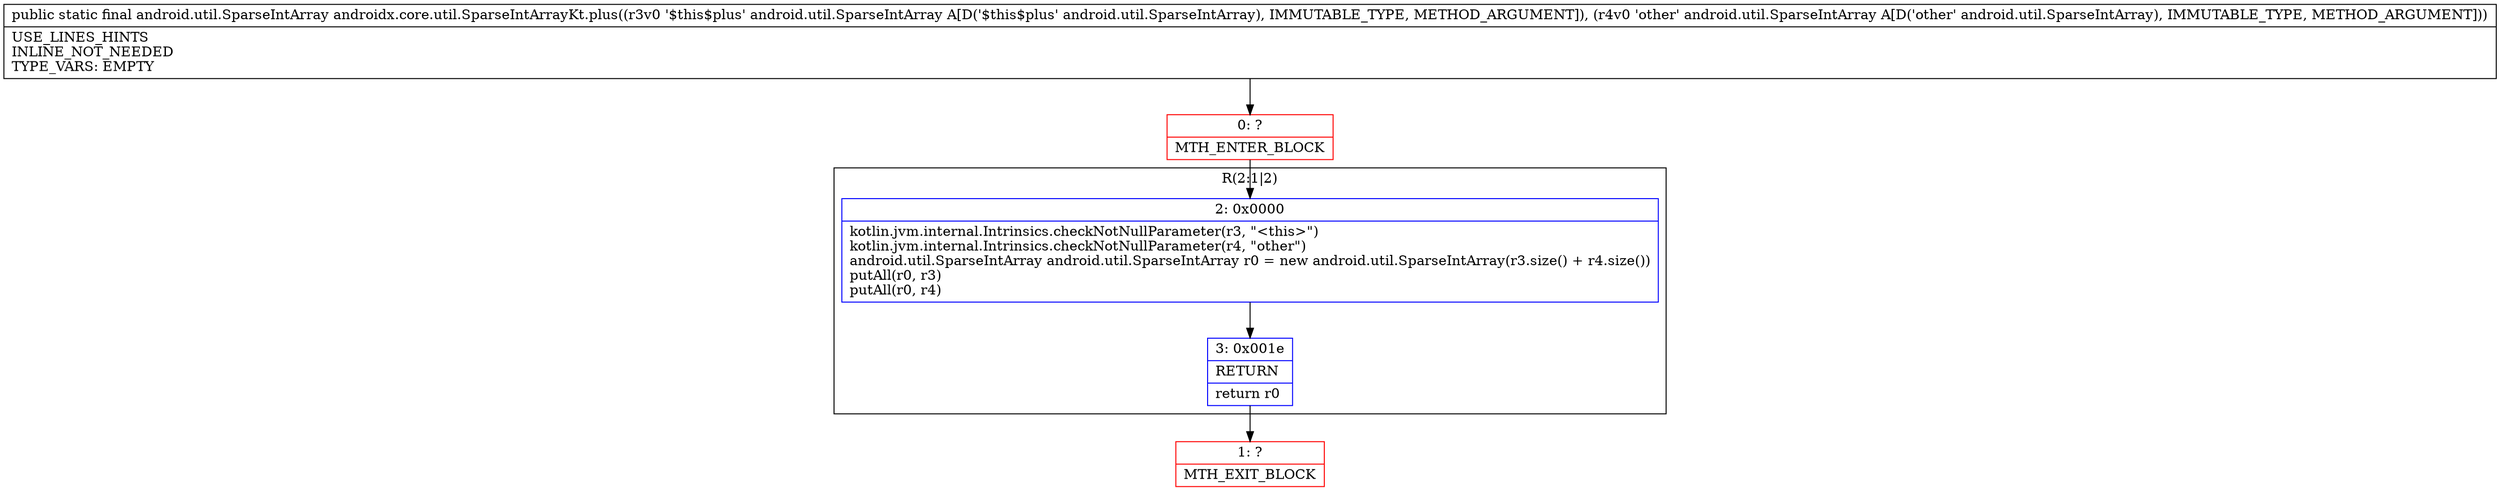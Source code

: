 digraph "CFG forandroidx.core.util.SparseIntArrayKt.plus(Landroid\/util\/SparseIntArray;Landroid\/util\/SparseIntArray;)Landroid\/util\/SparseIntArray;" {
subgraph cluster_Region_1654893478 {
label = "R(2:1|2)";
node [shape=record,color=blue];
Node_2 [shape=record,label="{2\:\ 0x0000|kotlin.jvm.internal.Intrinsics.checkNotNullParameter(r3, \"\<this\>\")\lkotlin.jvm.internal.Intrinsics.checkNotNullParameter(r4, \"other\")\landroid.util.SparseIntArray android.util.SparseIntArray r0 = new android.util.SparseIntArray(r3.size() + r4.size())\lputAll(r0, r3)\lputAll(r0, r4)\l}"];
Node_3 [shape=record,label="{3\:\ 0x001e|RETURN\l|return r0\l}"];
}
Node_0 [shape=record,color=red,label="{0\:\ ?|MTH_ENTER_BLOCK\l}"];
Node_1 [shape=record,color=red,label="{1\:\ ?|MTH_EXIT_BLOCK\l}"];
MethodNode[shape=record,label="{public static final android.util.SparseIntArray androidx.core.util.SparseIntArrayKt.plus((r3v0 '$this$plus' android.util.SparseIntArray A[D('$this$plus' android.util.SparseIntArray), IMMUTABLE_TYPE, METHOD_ARGUMENT]), (r4v0 'other' android.util.SparseIntArray A[D('other' android.util.SparseIntArray), IMMUTABLE_TYPE, METHOD_ARGUMENT]))  | USE_LINES_HINTS\lINLINE_NOT_NEEDED\lTYPE_VARS: EMPTY\l}"];
MethodNode -> Node_0;Node_2 -> Node_3;
Node_3 -> Node_1;
Node_0 -> Node_2;
}


